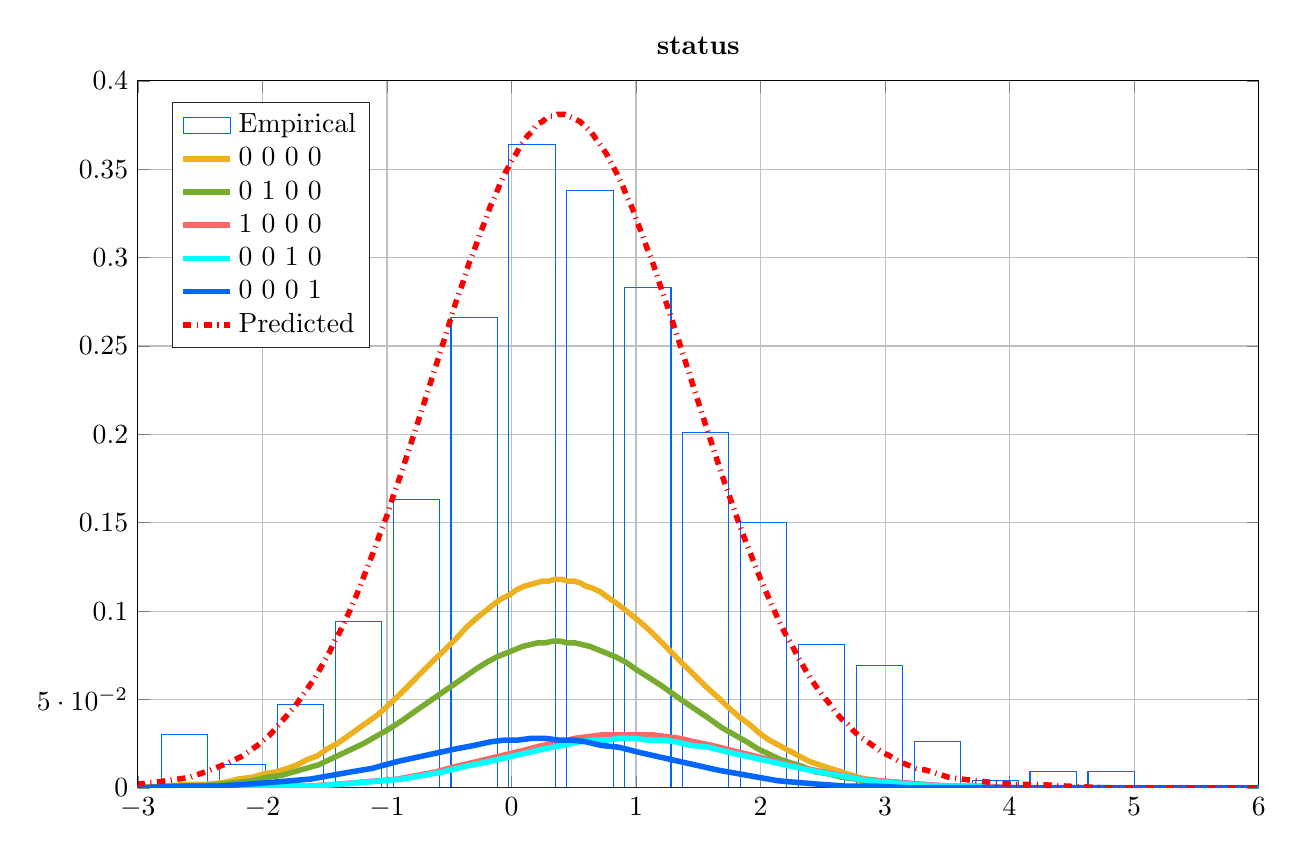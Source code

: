 % This file was created by matlab2tikz.
%
%The latest updates can be retrieved from
%  http://www.mathworks.com/matlabcentral/fileexchange/22022-matlab2tikz-matlab2tikz
%where you can also make suggestions and rate matlab2tikz.
%
\definecolor{mycolor1}{rgb}{0.0,0.4,1.0}%
\definecolor{mycolor2}{rgb}{0.929,0.694,0.125}%
\definecolor{mycolor3}{rgb}{0.466,0.674,0.188}%
\definecolor{mycolor4}{rgb}{0.0,1.0,1.0}%
%
\begin{tikzpicture}

\begin{axis}[%
width=5.604in,
height=3.535in,
at={(0.94in,0.477in)},
scale only axis,
bar shift auto,
xmin=-3,
xmax=6,
ymin=0,
ymax=0.4,
axis background/.style={fill=white},
title style={font=\bfseries},
title={status},
xmajorgrids,
ymajorgrids,
legend style={at={(0.03,0.97)}, anchor=north west, legend cell align=left, align=left, draw=white!15!black}
]
\addplot[ybar, bar width=0.372, fill=white, fill opacity=0, draw=mycolor1, area legend] table[row sep=crcr] {%
-2.625	0.03\\
-2.16	0.013\\
-1.695	0.047\\
-1.23	0.094\\
-0.765	0.163\\
-0.3	0.266\\
0.165	0.364\\
0.63	0.338\\
1.095	0.283\\
1.56	0.201\\
2.025	0.15\\
2.49	0.081\\
2.955	0.069\\
3.42	0.026\\
3.885	0.004\\
4.35	0.009\\
4.815	0.009\\
5.279	0\\
5.744	0\\
6.209	0.004\\
};
\addplot[forget plot, color=white!15!black] table[row sep=crcr] {%
-3	0\\
6	0\\
};
\addlegendentry{Empirical}

\addplot [color=mycolor2, line width=2.0pt]
  table[row sep=crcr]{%
-3.01	0.0\\
-2.77	0.001\\
-2.59	0.002\\
-2.44	0.002\\
-2.31	0.003\\
-2.19	0.005\\
-2.08	0.006\\
-1.98	0.008\\
-1.89	0.009\\
-1.8	0.011\\
-1.72	0.013\\
-1.64	0.016\\
-1.56	0.018\\
-1.48	0.022\\
-1.4	0.025\\
-1.32	0.029\\
-1.24	0.033\\
-1.16	0.037\\
-1.08	0.041\\
-1	0.046\\
-0.91	0.052\\
-0.81	0.059\\
-0.67	0.069\\
-0.45	0.084\\
-0.36	0.091\\
-0.28	0.096\\
-0.21	0.1\\
-0.14	0.104\\
-0.08	0.107\\
-0.02	0.109\\
0.04	0.112\\
0.1	0.114\\
0.15	0.115\\
0.2	0.116\\
0.25	0.117\\
0.3	0.117\\
0.35	0.118\\
0.4	0.118\\
0.45	0.117\\
0.5	0.117\\
0.55	0.116\\
0.6	0.114\\
0.65	0.113\\
0.71	0.111\\
0.77	0.108\\
0.83	0.105\\
0.89	0.102\\
0.96	0.098\\
1.03	0.094\\
1.11	0.089\\
1.21	0.082\\
1.35	0.072\\
1.55	0.058\\
1.66	0.051\\
1.75	0.045\\
1.83	0.04\\
1.91	0.036\\
1.99	0.031\\
2.07	0.027\\
2.15	0.024\\
2.23	0.021\\
2.31	0.018\\
2.39	0.015\\
2.47	0.013\\
2.56	0.011\\
2.65	0.009\\
2.74	0.007\\
2.84	0.005\\
2.95	0.004\\
3.07	0.003\\
3.2	0.002\\
3.35	0.001\\
3.53	0.001\\
3.76	0.0\\
4.09	0.0\\
4.71	9.291e-06\\
6.01	1.403e-08\\
};
\addlegendentry{0 0 0 0}

\addplot [color=mycolor3, line width=2.0pt]
  table[row sep=crcr]{%
-3.01	0.0\\
-2.73	0.001\\
-2.52	0.001\\
-2.35	0.002\\
-2.21	0.003\\
-2.08	0.004\\
-1.96	0.006\\
-1.85	0.007\\
-1.75	0.009\\
-1.65	0.011\\
-1.55	0.013\\
-1.46	0.016\\
-1.37	0.019\\
-1.28	0.022\\
-1.19	0.025\\
-1.09	0.029\\
-0.99	0.033\\
-0.88	0.038\\
-0.74	0.045\\
-0.39	0.062\\
-0.29	0.067\\
-0.2	0.071\\
-0.12	0.074\\
-0.05	0.076\\
0.02	0.078\\
0.09	0.08\\
0.15	0.081\\
0.21	0.082\\
0.27	0.082\\
0.33	0.083\\
0.39	0.083\\
0.45	0.082\\
0.51	0.082\\
0.57	0.081\\
0.63	0.08\\
0.7	0.078\\
0.77	0.076\\
0.84	0.074\\
0.92	0.071\\
1	0.067\\
1.09	0.063\\
1.2	0.058\\
1.38	0.049\\
1.57	0.04\\
1.69	0.034\\
1.79	0.03\\
1.89	0.026\\
1.98	0.022\\
2.07	0.019\\
2.16	0.016\\
2.25	0.014\\
2.34	0.012\\
2.44	0.009\\
2.54	0.008\\
2.65	0.006\\
2.76	0.005\\
2.88	0.003\\
3.01	0.002\\
3.16	0.002\\
3.34	0.001\\
3.56	0.0\\
3.86	0.0\\
4.35	2.859e-05\\
5.97	1.195e-08\\
6.01	9.543e-09\\
};
\addlegendentry{0 1 0 0}

\addplot [color=white!40!red, line width=2.0pt]
  table[row sep=crcr]{%
-3.01	1.249e-05\\
-2.23	0.0\\
-1.88	0.001\\
-1.63	0.001\\
-1.42	0.002\\
-1.24	0.003\\
-1.07	0.004\\
-0.91	0.005\\
-0.76	0.007\\
-0.61	0.009\\
-0.45	0.012\\
-0.27	0.015\\
0.03	0.02\\
0.25	0.024\\
0.39	0.026\\
0.51	0.028\\
0.62	0.029\\
0.73	0.03\\
0.83	0.03\\
0.93	0.03\\
1.03	0.03\\
1.13	0.03\\
1.24	0.029\\
1.35	0.028\\
1.47	0.026\\
1.61	0.024\\
1.78	0.021\\
2.35	0.011\\
2.51	0.009\\
2.66	0.007\\
2.81	0.005\\
2.97	0.004\\
3.13	0.003\\
3.31	0.002\\
3.51	0.001\\
3.75	0.001\\
4.06	0.0\\
4.53	4.754e-05\\
5.72	3.257e-07\\
6.01	7.801e-08\\
};
\addlegendentry{1 0 0 0}

\addplot [color=mycolor4, line width=2.0pt]
  table[row sep=crcr]{%
-3.01	1.177e-05\\
-2.21	0.0\\
-1.85	0.001\\
-1.59	0.001\\
-1.38	0.002\\
-1.2	0.003\\
-1.03	0.004\\
-0.87	0.005\\
-0.71	0.007\\
-0.55	0.009\\
-0.38	0.012\\
-0.17	0.015\\
0.26	0.022\\
0.41	0.024\\
0.54	0.026\\
0.66	0.027\\
0.77	0.027\\
0.88	0.028\\
0.99	0.028\\
1.1	0.027\\
1.21	0.027\\
1.32	0.026\\
1.44	0.024\\
1.58	0.023\\
1.75	0.02\\
2.39	0.01\\
2.55	0.008\\
2.71	0.006\\
2.87	0.004\\
3.04	0.003\\
3.22	0.002\\
3.42	0.001\\
3.65	0.001\\
3.94	0.0\\
4.36	7.793e-05\\
5.23	2.704e-06\\
6.01	6.977e-08\\
};
\addlegendentry{0 0 1 0}

\addplot [color=mycolor1, line width=2.0pt]
  table[row sep=crcr]{%
-3.01	0.0\\
-2.62	0.001\\
-2.35	0.001\\
-2.13	0.002\\
-1.94	0.003\\
-1.77	0.004\\
-1.61	0.005\\
-1.45	0.007\\
-1.29	0.009\\
-1.12	0.011\\
-0.91	0.015\\
-0.45	0.022\\
-0.3	0.024\\
-0.17	0.026\\
-0.06	0.027\\
0.05	0.027\\
0.16	0.028\\
0.27	0.028\\
0.38	0.027\\
0.49	0.027\\
0.6	0.026\\
0.72	0.024\\
0.86	0.023\\
1.03	0.02\\
1.66	0.01\\
1.82	0.008\\
1.98	0.006\\
2.14	0.004\\
2.3	0.003\\
2.48	0.002\\
2.68	0.001\\
2.91	0.001\\
3.19	0.0\\
3.59	9.167e-05\\
4.37	4.84e-06\\
6.01	1.372e-09\\
};
\addlegendentry{0 0 0 1}

\addplot [color=red, dashdotted, line width=2.0pt]
  table[row sep=crcr]{%
-3.01	0.002\\
-2.88	0.003\\
-2.77	0.004\\
-2.67	0.005\\
-2.58	0.006\\
-2.5	0.008\\
-2.42	0.01\\
-2.35	0.012\\
-2.28	0.014\\
-2.22	0.016\\
-2.16	0.018\\
-2.1	0.021\\
-2.04	0.024\\
-1.99	0.027\\
-1.94	0.03\\
-1.89	0.034\\
-1.84	0.038\\
-1.79	0.042\\
-1.74	0.046\\
-1.69	0.051\\
-1.64	0.056\\
-1.59	0.061\\
-1.54	0.067\\
-1.5	0.072\\
-1.46	0.077\\
-1.42	0.083\\
-1.38	0.088\\
-1.34	0.094\\
-1.3	0.1\\
-1.25	0.108\\
-1.2	0.117\\
-1.15	0.126\\
-1.1	0.135\\
-1.05	0.145\\
-1	0.154\\
-0.95	0.165\\
-0.89	0.177\\
-0.83	0.19\\
-0.76	0.205\\
-0.66	0.227\\
-0.52	0.258\\
-0.45	0.274\\
-0.39	0.286\\
-0.34	0.297\\
-0.29	0.306\\
-0.25	0.314\\
-0.21	0.321\\
-0.17	0.329\\
-0.13	0.335\\
-0.09	0.342\\
-0.05	0.348\\
-0.02	0.352\\
0.01	0.356\\
0.04	0.359\\
0.07	0.363\\
0.1	0.366\\
0.13	0.369\\
0.16	0.371\\
0.19	0.374\\
0.22	0.376\\
0.25	0.377\\
0.28	0.379\\
0.31	0.38\\
0.34	0.38\\
0.37	0.381\\
0.4	0.381\\
0.43	0.381\\
0.46	0.38\\
0.49	0.379\\
0.52	0.378\\
0.55	0.377\\
0.58	0.375\\
0.61	0.373\\
0.64	0.371\\
0.67	0.368\\
0.7	0.365\\
0.73	0.362\\
0.76	0.359\\
0.79	0.355\\
0.82	0.351\\
0.85	0.347\\
0.89	0.341\\
0.93	0.334\\
0.97	0.328\\
1.01	0.32\\
1.05	0.313\\
1.09	0.305\\
1.14	0.296\\
1.19	0.285\\
1.25	0.273\\
1.32	0.258\\
1.42	0.236\\
1.56	0.205\\
1.63	0.19\\
1.69	0.177\\
1.75	0.165\\
1.8	0.155\\
1.85	0.145\\
1.9	0.136\\
1.95	0.127\\
2	0.118\\
2.05	0.11\\
2.1	0.102\\
2.15	0.094\\
2.2	0.087\\
2.25	0.081\\
2.3	0.074\\
2.35	0.068\\
2.4	0.062\\
2.45	0.057\\
2.5	0.052\\
2.55	0.048\\
2.6	0.043\\
2.65	0.039\\
2.7	0.036\\
2.75	0.032\\
2.8	0.029\\
2.86	0.026\\
2.92	0.023\\
2.98	0.02\\
3.04	0.018\\
3.11	0.015\\
3.18	0.013\\
3.25	0.011\\
3.33	0.01\\
3.42	0.008\\
3.51	0.006\\
3.61	0.005\\
3.73	0.004\\
3.86	0.003\\
4.02	0.002\\
4.21	0.002\\
4.45	0.001\\
4.77	0.0\\
5.22	0.0\\
5.95	2.368e-05\\
6.01	1.968e-05\\
};
\addlegendentry{Predicted}

\end{axis}
\end{tikzpicture}%